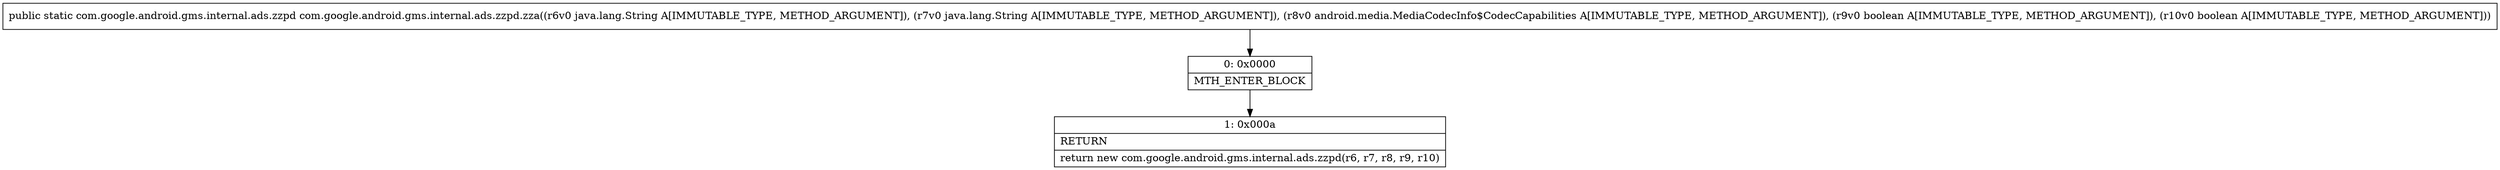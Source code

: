 digraph "CFG forcom.google.android.gms.internal.ads.zzpd.zza(Ljava\/lang\/String;Ljava\/lang\/String;Landroid\/media\/MediaCodecInfo$CodecCapabilities;ZZ)Lcom\/google\/android\/gms\/internal\/ads\/zzpd;" {
Node_0 [shape=record,label="{0\:\ 0x0000|MTH_ENTER_BLOCK\l}"];
Node_1 [shape=record,label="{1\:\ 0x000a|RETURN\l|return new com.google.android.gms.internal.ads.zzpd(r6, r7, r8, r9, r10)\l}"];
MethodNode[shape=record,label="{public static com.google.android.gms.internal.ads.zzpd com.google.android.gms.internal.ads.zzpd.zza((r6v0 java.lang.String A[IMMUTABLE_TYPE, METHOD_ARGUMENT]), (r7v0 java.lang.String A[IMMUTABLE_TYPE, METHOD_ARGUMENT]), (r8v0 android.media.MediaCodecInfo$CodecCapabilities A[IMMUTABLE_TYPE, METHOD_ARGUMENT]), (r9v0 boolean A[IMMUTABLE_TYPE, METHOD_ARGUMENT]), (r10v0 boolean A[IMMUTABLE_TYPE, METHOD_ARGUMENT])) }"];
MethodNode -> Node_0;
Node_0 -> Node_1;
}

